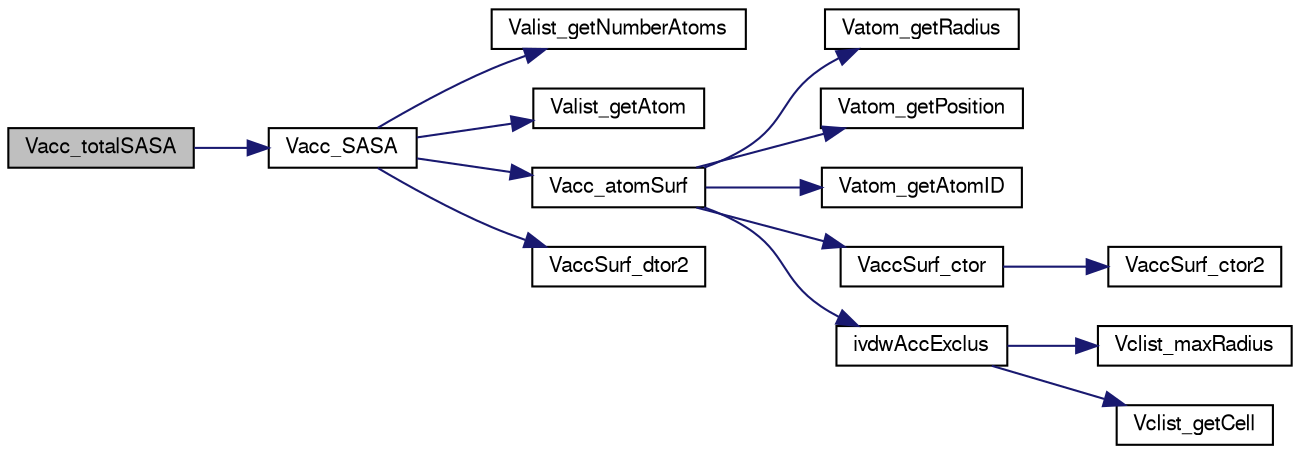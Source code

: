 digraph "Vacc_totalSASA"
{
  edge [fontname="FreeSans",fontsize="10",labelfontname="FreeSans",labelfontsize="10"];
  node [fontname="FreeSans",fontsize="10",shape=record];
  rankdir="LR";
  Node1 [label="Vacc_totalSASA",height=0.2,width=0.4,color="black", fillcolor="grey75", style="filled" fontcolor="black"];
  Node1 -> Node2 [color="midnightblue",fontsize="10",style="solid",fontname="FreeSans"];
  Node2 [label="Vacc_SASA",height=0.2,width=0.4,color="black", fillcolor="white", style="filled",URL="$group___vacc.html#gad2041f50041470d01e00a17f18b5b6c2",tooltip="Build the solvent accessible surface (SAS) and calculate the solvent accessible surface area..."];
  Node2 -> Node3 [color="midnightblue",fontsize="10",style="solid",fontname="FreeSans"];
  Node3 [label="Valist_getNumberAtoms",height=0.2,width=0.4,color="black", fillcolor="white", style="filled",URL="$group___valist.html#gaff55ce9b8624255736b0ccf62030f230",tooltip="Get number of atoms in the list."];
  Node2 -> Node4 [color="midnightblue",fontsize="10",style="solid",fontname="FreeSans"];
  Node4 [label="Valist_getAtom",height=0.2,width=0.4,color="black", fillcolor="white", style="filled",URL="$group___valist.html#gaf9175f6b6d2c33ad79bd525fc9e0e043",tooltip="Get pointer to particular atom in list."];
  Node2 -> Node5 [color="midnightblue",fontsize="10",style="solid",fontname="FreeSans"];
  Node5 [label="Vacc_atomSurf",height=0.2,width=0.4,color="black", fillcolor="white", style="filled",URL="$group___vacc.html#ga8c962cab8849df00c7f8ac61f3f8246b",tooltip="Set up an array of points corresponding to the SAS due to a particular atom."];
  Node5 -> Node6 [color="midnightblue",fontsize="10",style="solid",fontname="FreeSans"];
  Node6 [label="Vatom_getRadius",height=0.2,width=0.4,color="black", fillcolor="white", style="filled",URL="$group___vatom.html#ga9739f811224b6e7219cf6e21e0b4d9b4",tooltip="Get atomic position."];
  Node5 -> Node7 [color="midnightblue",fontsize="10",style="solid",fontname="FreeSans"];
  Node7 [label="Vatom_getPosition",height=0.2,width=0.4,color="black", fillcolor="white", style="filled",URL="$group___vatom.html#ga282b06da5d33678cab1173a6fe5bc89c",tooltip="Get atomic position."];
  Node5 -> Node8 [color="midnightblue",fontsize="10",style="solid",fontname="FreeSans"];
  Node8 [label="Vatom_getAtomID",height=0.2,width=0.4,color="black", fillcolor="white", style="filled",URL="$group___vatom.html#ga15b6aa3689898e3b88f2920dec4470a9",tooltip="Get atom ID."];
  Node5 -> Node9 [color="midnightblue",fontsize="10",style="solid",fontname="FreeSans"];
  Node9 [label="VaccSurf_ctor",height=0.2,width=0.4,color="black", fillcolor="white", style="filled",URL="$group___vacc.html#ga4a6d9195773fa7de0e8971ae9ef4c185",tooltip="Allocate and construct the surface object; do not assign surface points to positions."];
  Node9 -> Node10 [color="midnightblue",fontsize="10",style="solid",fontname="FreeSans"];
  Node10 [label="VaccSurf_ctor2",height=0.2,width=0.4,color="black", fillcolor="white", style="filled",URL="$group___vacc.html#gad253baa15c0da3af54e7aaf95a3cad14",tooltip="Construct the surface object using previously allocated memory; do not assign surface points to posit..."];
  Node5 -> Node11 [color="midnightblue",fontsize="10",style="solid",fontname="FreeSans"];
  Node11 [label="ivdwAccExclus",height=0.2,width=0.4,color="black", fillcolor="white", style="filled",URL="$vacc_8c.html#a5c6356f19e11daf8d0dea84bd92cc226",tooltip="Determines if a point is within the union of the spheres centered at the atomic centers with radii eq..."];
  Node11 -> Node12 [color="midnightblue",fontsize="10",style="solid",fontname="FreeSans"];
  Node12 [label="Vclist_maxRadius",height=0.2,width=0.4,color="black", fillcolor="white", style="filled",URL="$group___vclist.html#gac90480afcf0e082a4b7bf755cb15d360",tooltip="Get the max probe radius value (in A) the cell list was constructed with."];
  Node11 -> Node13 [color="midnightblue",fontsize="10",style="solid",fontname="FreeSans"];
  Node13 [label="Vclist_getCell",height=0.2,width=0.4,color="black", fillcolor="white", style="filled",URL="$group___vclist.html#gaee63e2dac121f3469b10f9f16b999402",tooltip="Return cell corresponding to specified position or return VNULL."];
  Node2 -> Node14 [color="midnightblue",fontsize="10",style="solid",fontname="FreeSans"];
  Node14 [label="VaccSurf_dtor2",height=0.2,width=0.4,color="black", fillcolor="white", style="filled",URL="$group___vacc.html#ga1df66922b78e3824beb4695c5a84ec45",tooltip="Destroy the surface object."];
}
